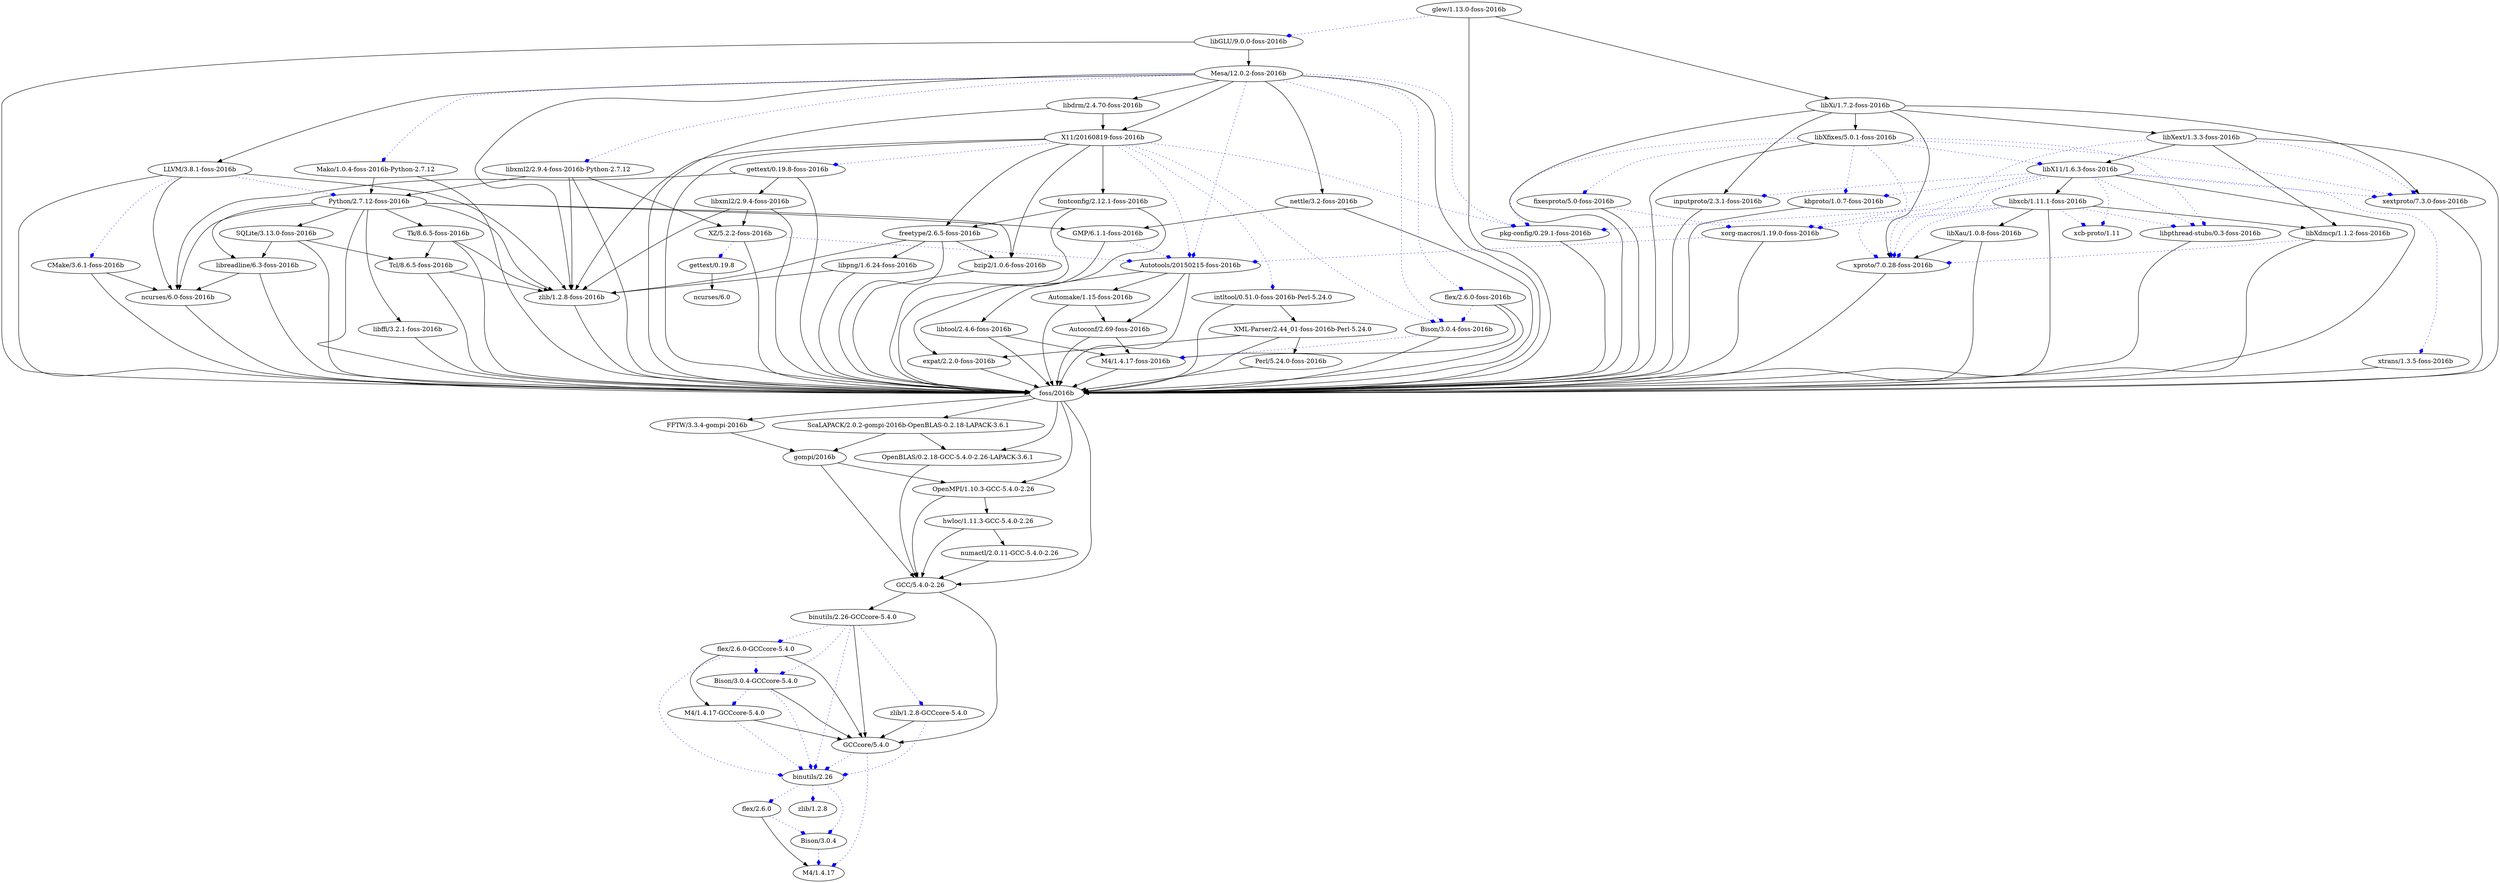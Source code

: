 digraph graphname {
"freetype/2.6.5-foss-2016b";
"GMP/6.1.1-foss-2016b";
"zlib/1.2.8-GCCcore-5.4.0";
"flex/2.6.0";
"nettle/3.2-foss-2016b";
"pkg-config/0.29.1-foss-2016b";
"xcb-proto/1.11";
"bzip2/1.0.6-foss-2016b";
"M4/1.4.17";
"flex/2.6.0-foss-2016b";
"fixesproto/5.0-foss-2016b";
"CMake/3.6.1-foss-2016b";
"hwloc/1.11.3-GCC-5.4.0-2.26";
"xextproto/7.3.0-foss-2016b";
"zlib/1.2.8";
"Bison/3.0.4";
"M4/1.4.17-foss-2016b";
"kbproto/1.0.7-foss-2016b";
"XML-Parser/2.44_01-foss-2016b-Perl-5.24.0";
"flex/2.6.0-GCCcore-5.4.0";
"intltool/0.51.0-foss-2016b-Perl-5.24.0";
"Tcl/8.6.5-foss-2016b";
"Bison/3.0.4-foss-2016b";
"XZ/5.2.2-foss-2016b";
"libtool/2.4.6-foss-2016b";
"expat/2.2.0-foss-2016b";
"libGLU/9.0.0-foss-2016b";
"libreadline/6.3-foss-2016b";
"Automake/1.15-foss-2016b";
"libxcb/1.11.1-foss-2016b";
"xorg-macros/1.19.0-foss-2016b";
"libXext/1.3.3-foss-2016b";
"Autotools/20150215-foss-2016b";
"Perl/5.24.0-foss-2016b";
"LLVM/3.8.1-foss-2016b";
"inputproto/2.3.1-foss-2016b";
"gompi/2016b";
"ncurses/6.0-foss-2016b";
"Autoconf/2.69-foss-2016b";
"libpng/1.6.24-foss-2016b";
"libX11/1.6.3-foss-2016b";
"ncurses/6.0";
"Mako/1.0.4-foss-2016b-Python-2.7.12";
"SQLite/3.13.0-foss-2016b";
"Bison/3.0.4-GCCcore-5.4.0";
"ScaLAPACK/2.0.2-gompi-2016b-OpenBLAS-0.2.18-LAPACK-3.6.1";
"libdrm/2.4.70-foss-2016b";
"libxml2/2.9.4-foss-2016b";
"foss/2016b";
"xtrans/1.3.5-foss-2016b";
"Python/2.7.12-foss-2016b";
"libffi/3.2.1-foss-2016b";
"X11/20160819-foss-2016b";
"gettext/0.19.8-foss-2016b";
"libXfixes/5.0.1-foss-2016b";
"gettext/0.19.8";
"GCCcore/5.4.0";
"libXdmcp/1.1.2-foss-2016b";
"Tk/8.6.5-foss-2016b";
"xproto/7.0.28-foss-2016b";
"FFTW/3.3.4-gompi-2016b";
"libpthread-stubs/0.3-foss-2016b";
"libxml2/2.9.4-foss-2016b-Python-2.7.12";
"zlib/1.2.8-foss-2016b";
"fontconfig/2.12.1-foss-2016b";
"glew/1.13.0-foss-2016b";
"GCC/5.4.0-2.26";
"numactl/2.0.11-GCC-5.4.0-2.26";
"Mesa/12.0.2-foss-2016b";
"libXi/1.7.2-foss-2016b";
"binutils/2.26";
"OpenMPI/1.10.3-GCC-5.4.0-2.26";
"libXau/1.0.8-foss-2016b";
"M4/1.4.17-GCCcore-5.4.0";
"OpenBLAS/0.2.18-GCC-5.4.0-2.26-LAPACK-3.6.1";
"binutils/2.26-GCCcore-5.4.0";
"freetype/2.6.5-foss-2016b" -> "libpng/1.6.24-foss-2016b";
"freetype/2.6.5-foss-2016b" -> "bzip2/1.0.6-foss-2016b";
"freetype/2.6.5-foss-2016b" -> "zlib/1.2.8-foss-2016b";
"freetype/2.6.5-foss-2016b" -> "foss/2016b";
"GMP/6.1.1-foss-2016b" -> "Autotools/20150215-foss-2016b"  [color=blue, style=dotted, arrowhead=diamond];
"GMP/6.1.1-foss-2016b" -> "foss/2016b";
"zlib/1.2.8-GCCcore-5.4.0" -> "binutils/2.26"  [color=blue, style=dotted, arrowhead=diamond];
"zlib/1.2.8-GCCcore-5.4.0" -> "GCCcore/5.4.0";
"flex/2.6.0" -> "M4/1.4.17";
"flex/2.6.0" -> "Bison/3.0.4"  [color=blue, style=dotted, arrowhead=diamond];
"nettle/3.2-foss-2016b" -> "GMP/6.1.1-foss-2016b";
"nettle/3.2-foss-2016b" -> "foss/2016b";
"pkg-config/0.29.1-foss-2016b" -> "foss/2016b";
"bzip2/1.0.6-foss-2016b" -> "foss/2016b";
"flex/2.6.0-foss-2016b" -> "M4/1.4.17-foss-2016b";
"flex/2.6.0-foss-2016b" -> "Bison/3.0.4-foss-2016b"  [color=blue, style=dotted, arrowhead=diamond];
"flex/2.6.0-foss-2016b" -> "foss/2016b";
"fixesproto/5.0-foss-2016b" -> "xorg-macros/1.19.0-foss-2016b"  [color=blue, style=dotted, arrowhead=diamond];
"fixesproto/5.0-foss-2016b" -> "foss/2016b";
"CMake/3.6.1-foss-2016b" -> "ncurses/6.0-foss-2016b";
"CMake/3.6.1-foss-2016b" -> "foss/2016b";
"hwloc/1.11.3-GCC-5.4.0-2.26" -> "numactl/2.0.11-GCC-5.4.0-2.26";
"hwloc/1.11.3-GCC-5.4.0-2.26" -> "GCC/5.4.0-2.26";
"xextproto/7.3.0-foss-2016b" -> "foss/2016b";
"Bison/3.0.4" -> "M4/1.4.17"  [color=blue, style=dotted, arrowhead=diamond];
"M4/1.4.17-foss-2016b" -> "foss/2016b";
"kbproto/1.0.7-foss-2016b" -> "foss/2016b";
"XML-Parser/2.44_01-foss-2016b-Perl-5.24.0" -> "Perl/5.24.0-foss-2016b";
"XML-Parser/2.44_01-foss-2016b-Perl-5.24.0" -> "expat/2.2.0-foss-2016b";
"XML-Parser/2.44_01-foss-2016b-Perl-5.24.0" -> "foss/2016b";
"flex/2.6.0-GCCcore-5.4.0" -> "M4/1.4.17-GCCcore-5.4.0";
"flex/2.6.0-GCCcore-5.4.0" -> "Bison/3.0.4-GCCcore-5.4.0"  [color=blue, style=dotted, arrowhead=diamond];
"flex/2.6.0-GCCcore-5.4.0" -> "binutils/2.26"  [color=blue, style=dotted, arrowhead=diamond];
"flex/2.6.0-GCCcore-5.4.0" -> "GCCcore/5.4.0";
"intltool/0.51.0-foss-2016b-Perl-5.24.0" -> "XML-Parser/2.44_01-foss-2016b-Perl-5.24.0";
"intltool/0.51.0-foss-2016b-Perl-5.24.0" -> "foss/2016b";
"Tcl/8.6.5-foss-2016b" -> "zlib/1.2.8-foss-2016b";
"Tcl/8.6.5-foss-2016b" -> "foss/2016b";
"Bison/3.0.4-foss-2016b" -> "M4/1.4.17-foss-2016b"  [color=blue, style=dotted, arrowhead=diamond];
"Bison/3.0.4-foss-2016b" -> "foss/2016b";
"XZ/5.2.2-foss-2016b" -> "Autotools/20150215-foss-2016b"  [color=blue, style=dotted, arrowhead=diamond];
"XZ/5.2.2-foss-2016b" -> "gettext/0.19.8"  [color=blue, style=dotted, arrowhead=diamond];
"XZ/5.2.2-foss-2016b" -> "foss/2016b";
"libtool/2.4.6-foss-2016b" -> "M4/1.4.17-foss-2016b";
"libtool/2.4.6-foss-2016b" -> "foss/2016b";
"expat/2.2.0-foss-2016b" -> "foss/2016b";
"libGLU/9.0.0-foss-2016b" -> "Mesa/12.0.2-foss-2016b";
"libGLU/9.0.0-foss-2016b" -> "foss/2016b";
"libreadline/6.3-foss-2016b" -> "ncurses/6.0-foss-2016b";
"libreadline/6.3-foss-2016b" -> "foss/2016b";
"Automake/1.15-foss-2016b" -> "Autoconf/2.69-foss-2016b";
"Automake/1.15-foss-2016b" -> "foss/2016b";
"libxcb/1.11.1-foss-2016b" -> "libXau/1.0.8-foss-2016b";
"libxcb/1.11.1-foss-2016b" -> "libXdmcp/1.1.2-foss-2016b";
"libxcb/1.11.1-foss-2016b" -> "pkg-config/0.29.1-foss-2016b"  [color=blue, style=dotted, arrowhead=diamond];
"libxcb/1.11.1-foss-2016b" -> "xcb-proto/1.11"  [color=blue, style=dotted, arrowhead=diamond];
"libxcb/1.11.1-foss-2016b" -> "xproto/7.0.28-foss-2016b"  [color=blue, style=dotted, arrowhead=diamond];
"libxcb/1.11.1-foss-2016b" -> "libpthread-stubs/0.3-foss-2016b"  [color=blue, style=dotted, arrowhead=diamond];
"libxcb/1.11.1-foss-2016b" -> "xorg-macros/1.19.0-foss-2016b"  [color=blue, style=dotted, arrowhead=diamond];
"libxcb/1.11.1-foss-2016b" -> "foss/2016b";
"xorg-macros/1.19.0-foss-2016b" -> "Autotools/20150215-foss-2016b"  [color=blue, style=dotted, arrowhead=diamond];
"xorg-macros/1.19.0-foss-2016b" -> "foss/2016b";
"libXext/1.3.3-foss-2016b" -> "libX11/1.6.3-foss-2016b";
"libXext/1.3.3-foss-2016b" -> "libXdmcp/1.1.2-foss-2016b";
"libXext/1.3.3-foss-2016b" -> "xproto/7.0.28-foss-2016b"  [color=blue, style=dotted, arrowhead=diamond];
"libXext/1.3.3-foss-2016b" -> "xextproto/7.3.0-foss-2016b"  [color=blue, style=dotted, arrowhead=diamond];
"libXext/1.3.3-foss-2016b" -> "foss/2016b";
"Autotools/20150215-foss-2016b" -> "Autoconf/2.69-foss-2016b";
"Autotools/20150215-foss-2016b" -> "Automake/1.15-foss-2016b";
"Autotools/20150215-foss-2016b" -> "libtool/2.4.6-foss-2016b";
"Autotools/20150215-foss-2016b" -> "foss/2016b";
"Perl/5.24.0-foss-2016b" -> "foss/2016b";
"LLVM/3.8.1-foss-2016b" -> "ncurses/6.0-foss-2016b";
"LLVM/3.8.1-foss-2016b" -> "zlib/1.2.8-foss-2016b";
"LLVM/3.8.1-foss-2016b" -> "CMake/3.6.1-foss-2016b"  [color=blue, style=dotted, arrowhead=diamond];
"LLVM/3.8.1-foss-2016b" -> "Python/2.7.12-foss-2016b"  [color=blue, style=dotted, arrowhead=diamond];
"LLVM/3.8.1-foss-2016b" -> "foss/2016b";
"inputproto/2.3.1-foss-2016b" -> "foss/2016b";
"gompi/2016b" -> "GCC/5.4.0-2.26";
"gompi/2016b" -> "OpenMPI/1.10.3-GCC-5.4.0-2.26";
"ncurses/6.0-foss-2016b" -> "foss/2016b";
"Autoconf/2.69-foss-2016b" -> "M4/1.4.17-foss-2016b";
"Autoconf/2.69-foss-2016b" -> "foss/2016b";
"libpng/1.6.24-foss-2016b" -> "zlib/1.2.8-foss-2016b";
"libpng/1.6.24-foss-2016b" -> "foss/2016b";
"libX11/1.6.3-foss-2016b" -> "libxcb/1.11.1-foss-2016b";
"libX11/1.6.3-foss-2016b" -> "xextproto/7.3.0-foss-2016b"  [color=blue, style=dotted, arrowhead=diamond];
"libX11/1.6.3-foss-2016b" -> "xcb-proto/1.11"  [color=blue, style=dotted, arrowhead=diamond];
"libX11/1.6.3-foss-2016b" -> "inputproto/2.3.1-foss-2016b"  [color=blue, style=dotted, arrowhead=diamond];
"libX11/1.6.3-foss-2016b" -> "xproto/7.0.28-foss-2016b"  [color=blue, style=dotted, arrowhead=diamond];
"libX11/1.6.3-foss-2016b" -> "libpthread-stubs/0.3-foss-2016b"  [color=blue, style=dotted, arrowhead=diamond];
"libX11/1.6.3-foss-2016b" -> "kbproto/1.0.7-foss-2016b"  [color=blue, style=dotted, arrowhead=diamond];
"libX11/1.6.3-foss-2016b" -> "xtrans/1.3.5-foss-2016b"  [color=blue, style=dotted, arrowhead=diamond];
"libX11/1.6.3-foss-2016b" -> "xorg-macros/1.19.0-foss-2016b"  [color=blue, style=dotted, arrowhead=diamond];
"libX11/1.6.3-foss-2016b" -> "foss/2016b";
"Mako/1.0.4-foss-2016b-Python-2.7.12" -> "Python/2.7.12-foss-2016b";
"Mako/1.0.4-foss-2016b-Python-2.7.12" -> "foss/2016b";
"SQLite/3.13.0-foss-2016b" -> "libreadline/6.3-foss-2016b";
"SQLite/3.13.0-foss-2016b" -> "Tcl/8.6.5-foss-2016b";
"SQLite/3.13.0-foss-2016b" -> "foss/2016b";
"Bison/3.0.4-GCCcore-5.4.0" -> "M4/1.4.17-GCCcore-5.4.0"  [color=blue, style=dotted, arrowhead=diamond];
"Bison/3.0.4-GCCcore-5.4.0" -> "binutils/2.26"  [color=blue, style=dotted, arrowhead=diamond];
"Bison/3.0.4-GCCcore-5.4.0" -> "GCCcore/5.4.0";
"ScaLAPACK/2.0.2-gompi-2016b-OpenBLAS-0.2.18-LAPACK-3.6.1" -> "OpenBLAS/0.2.18-GCC-5.4.0-2.26-LAPACK-3.6.1";
"ScaLAPACK/2.0.2-gompi-2016b-OpenBLAS-0.2.18-LAPACK-3.6.1" -> "gompi/2016b";
"libdrm/2.4.70-foss-2016b" -> "X11/20160819-foss-2016b";
"libdrm/2.4.70-foss-2016b" -> "foss/2016b";
"libxml2/2.9.4-foss-2016b" -> "zlib/1.2.8-foss-2016b";
"libxml2/2.9.4-foss-2016b" -> "XZ/5.2.2-foss-2016b";
"libxml2/2.9.4-foss-2016b" -> "foss/2016b";
"foss/2016b" -> "GCC/5.4.0-2.26";
"foss/2016b" -> "OpenMPI/1.10.3-GCC-5.4.0-2.26";
"foss/2016b" -> "OpenBLAS/0.2.18-GCC-5.4.0-2.26-LAPACK-3.6.1";
"foss/2016b" -> "FFTW/3.3.4-gompi-2016b";
"foss/2016b" -> "ScaLAPACK/2.0.2-gompi-2016b-OpenBLAS-0.2.18-LAPACK-3.6.1";
"xtrans/1.3.5-foss-2016b" -> "foss/2016b";
"Python/2.7.12-foss-2016b" -> "bzip2/1.0.6-foss-2016b";
"Python/2.7.12-foss-2016b" -> "zlib/1.2.8-foss-2016b";
"Python/2.7.12-foss-2016b" -> "libreadline/6.3-foss-2016b";
"Python/2.7.12-foss-2016b" -> "ncurses/6.0-foss-2016b";
"Python/2.7.12-foss-2016b" -> "SQLite/3.13.0-foss-2016b";
"Python/2.7.12-foss-2016b" -> "Tk/8.6.5-foss-2016b";
"Python/2.7.12-foss-2016b" -> "GMP/6.1.1-foss-2016b";
"Python/2.7.12-foss-2016b" -> "libffi/3.2.1-foss-2016b";
"Python/2.7.12-foss-2016b" -> "foss/2016b";
"libffi/3.2.1-foss-2016b" -> "foss/2016b";
"X11/20160819-foss-2016b" -> "freetype/2.6.5-foss-2016b";
"X11/20160819-foss-2016b" -> "fontconfig/2.12.1-foss-2016b";
"X11/20160819-foss-2016b" -> "zlib/1.2.8-foss-2016b";
"X11/20160819-foss-2016b" -> "bzip2/1.0.6-foss-2016b";
"X11/20160819-foss-2016b" -> "Autotools/20150215-foss-2016b"  [color=blue, style=dotted, arrowhead=diamond];
"X11/20160819-foss-2016b" -> "Bison/3.0.4-foss-2016b"  [color=blue, style=dotted, arrowhead=diamond];
"X11/20160819-foss-2016b" -> "gettext/0.19.8-foss-2016b"  [color=blue, style=dotted, arrowhead=diamond];
"X11/20160819-foss-2016b" -> "pkg-config/0.29.1-foss-2016b"  [color=blue, style=dotted, arrowhead=diamond];
"X11/20160819-foss-2016b" -> "intltool/0.51.0-foss-2016b-Perl-5.24.0"  [color=blue, style=dotted, arrowhead=diamond];
"X11/20160819-foss-2016b" -> "foss/2016b";
"gettext/0.19.8-foss-2016b" -> "libxml2/2.9.4-foss-2016b";
"gettext/0.19.8-foss-2016b" -> "ncurses/6.0-foss-2016b";
"gettext/0.19.8-foss-2016b" -> "foss/2016b";
"libXfixes/5.0.1-foss-2016b" -> "fixesproto/5.0-foss-2016b"  [color=blue, style=dotted, arrowhead=diamond];
"libXfixes/5.0.1-foss-2016b" -> "xextproto/7.3.0-foss-2016b"  [color=blue, style=dotted, arrowhead=diamond];
"libXfixes/5.0.1-foss-2016b" -> "xproto/7.0.28-foss-2016b"  [color=blue, style=dotted, arrowhead=diamond];
"libXfixes/5.0.1-foss-2016b" -> "pkg-config/0.29.1-foss-2016b"  [color=blue, style=dotted, arrowhead=diamond];
"libXfixes/5.0.1-foss-2016b" -> "kbproto/1.0.7-foss-2016b"  [color=blue, style=dotted, arrowhead=diamond];
"libXfixes/5.0.1-foss-2016b" -> "libX11/1.6.3-foss-2016b"  [color=blue, style=dotted, arrowhead=diamond];
"libXfixes/5.0.1-foss-2016b" -> "libpthread-stubs/0.3-foss-2016b"  [color=blue, style=dotted, arrowhead=diamond];
"libXfixes/5.0.1-foss-2016b" -> "foss/2016b";
"gettext/0.19.8" -> "ncurses/6.0";
"GCCcore/5.4.0" -> "binutils/2.26"  [color=blue, style=dotted, arrowhead=diamond];
"GCCcore/5.4.0" -> "M4/1.4.17"  [color=blue, style=dotted, arrowhead=diamond];
"libXdmcp/1.1.2-foss-2016b" -> "xproto/7.0.28-foss-2016b"  [color=blue, style=dotted, arrowhead=diamond];
"libXdmcp/1.1.2-foss-2016b" -> "foss/2016b";
"Tk/8.6.5-foss-2016b" -> "Tcl/8.6.5-foss-2016b";
"Tk/8.6.5-foss-2016b" -> "zlib/1.2.8-foss-2016b";
"Tk/8.6.5-foss-2016b" -> "foss/2016b";
"xproto/7.0.28-foss-2016b" -> "foss/2016b";
"FFTW/3.3.4-gompi-2016b" -> "gompi/2016b";
"libpthread-stubs/0.3-foss-2016b" -> "foss/2016b";
"libxml2/2.9.4-foss-2016b-Python-2.7.12" -> "zlib/1.2.8-foss-2016b";
"libxml2/2.9.4-foss-2016b-Python-2.7.12" -> "XZ/5.2.2-foss-2016b";
"libxml2/2.9.4-foss-2016b-Python-2.7.12" -> "Python/2.7.12-foss-2016b";
"libxml2/2.9.4-foss-2016b-Python-2.7.12" -> "foss/2016b";
"zlib/1.2.8-foss-2016b" -> "foss/2016b";
"fontconfig/2.12.1-foss-2016b" -> "expat/2.2.0-foss-2016b";
"fontconfig/2.12.1-foss-2016b" -> "freetype/2.6.5-foss-2016b";
"fontconfig/2.12.1-foss-2016b" -> "foss/2016b";
"glew/1.13.0-foss-2016b" -> "libXi/1.7.2-foss-2016b";
"glew/1.13.0-foss-2016b" -> "libGLU/9.0.0-foss-2016b"  [color=blue, style=dotted, arrowhead=diamond];
"glew/1.13.0-foss-2016b" -> "foss/2016b";
"GCC/5.4.0-2.26" -> "GCCcore/5.4.0";
"GCC/5.4.0-2.26" -> "binutils/2.26-GCCcore-5.4.0";
"numactl/2.0.11-GCC-5.4.0-2.26" -> "GCC/5.4.0-2.26";
"Mesa/12.0.2-foss-2016b" -> "zlib/1.2.8-foss-2016b";
"Mesa/12.0.2-foss-2016b" -> "nettle/3.2-foss-2016b";
"Mesa/12.0.2-foss-2016b" -> "libdrm/2.4.70-foss-2016b";
"Mesa/12.0.2-foss-2016b" -> "LLVM/3.8.1-foss-2016b";
"Mesa/12.0.2-foss-2016b" -> "X11/20160819-foss-2016b";
"Mesa/12.0.2-foss-2016b" -> "flex/2.6.0-foss-2016b"  [color=blue, style=dotted, arrowhead=diamond];
"Mesa/12.0.2-foss-2016b" -> "Bison/3.0.4-foss-2016b"  [color=blue, style=dotted, arrowhead=diamond];
"Mesa/12.0.2-foss-2016b" -> "Autotools/20150215-foss-2016b"  [color=blue, style=dotted, arrowhead=diamond];
"Mesa/12.0.2-foss-2016b" -> "pkg-config/0.29.1-foss-2016b"  [color=blue, style=dotted, arrowhead=diamond];
"Mesa/12.0.2-foss-2016b" -> "Mako/1.0.4-foss-2016b-Python-2.7.12"  [color=blue, style=dotted, arrowhead=diamond];
"Mesa/12.0.2-foss-2016b" -> "libxml2/2.9.4-foss-2016b-Python-2.7.12"  [color=blue, style=dotted, arrowhead=diamond];
"Mesa/12.0.2-foss-2016b" -> "foss/2016b";
"libXi/1.7.2-foss-2016b" -> "xproto/7.0.28-foss-2016b";
"libXi/1.7.2-foss-2016b" -> "xextproto/7.3.0-foss-2016b";
"libXi/1.7.2-foss-2016b" -> "libXext/1.3.3-foss-2016b";
"libXi/1.7.2-foss-2016b" -> "inputproto/2.3.1-foss-2016b";
"libXi/1.7.2-foss-2016b" -> "libXfixes/5.0.1-foss-2016b";
"libXi/1.7.2-foss-2016b" -> "foss/2016b";
"binutils/2.26" -> "flex/2.6.0"  [color=blue, style=dotted, arrowhead=diamond];
"binutils/2.26" -> "Bison/3.0.4"  [color=blue, style=dotted, arrowhead=diamond];
"binutils/2.26" -> "zlib/1.2.8"  [color=blue, style=dotted, arrowhead=diamond];
"OpenMPI/1.10.3-GCC-5.4.0-2.26" -> "hwloc/1.11.3-GCC-5.4.0-2.26";
"OpenMPI/1.10.3-GCC-5.4.0-2.26" -> "GCC/5.4.0-2.26";
"libXau/1.0.8-foss-2016b" -> "xproto/7.0.28-foss-2016b";
"libXau/1.0.8-foss-2016b" -> "foss/2016b";
"M4/1.4.17-GCCcore-5.4.0" -> "binutils/2.26"  [color=blue, style=dotted, arrowhead=diamond];
"M4/1.4.17-GCCcore-5.4.0" -> "GCCcore/5.4.0";
"OpenBLAS/0.2.18-GCC-5.4.0-2.26-LAPACK-3.6.1" -> "GCC/5.4.0-2.26";
"binutils/2.26-GCCcore-5.4.0" -> "flex/2.6.0-GCCcore-5.4.0"  [color=blue, style=dotted, arrowhead=diamond];
"binutils/2.26-GCCcore-5.4.0" -> "Bison/3.0.4-GCCcore-5.4.0"  [color=blue, style=dotted, arrowhead=diamond];
"binutils/2.26-GCCcore-5.4.0" -> "zlib/1.2.8-GCCcore-5.4.0"  [color=blue, style=dotted, arrowhead=diamond];
"binutils/2.26-GCCcore-5.4.0" -> "binutils/2.26"  [color=blue, style=dotted, arrowhead=diamond];
"binutils/2.26-GCCcore-5.4.0" -> "GCCcore/5.4.0";
}
